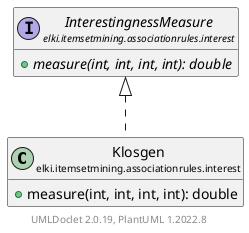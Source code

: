 @startuml
    remove .*\.(Instance|Par|Parameterizer|Factory)$
    set namespaceSeparator none
    hide empty fields
    hide empty methods

    class "<size:14>Klosgen\n<size:10>elki.itemsetmining.associationrules.interest" as elki.itemsetmining.associationrules.interest.Klosgen [[Klosgen.html]] {
        +measure(int, int, int, int): double
    }

    interface "<size:14>InterestingnessMeasure\n<size:10>elki.itemsetmining.associationrules.interest" as elki.itemsetmining.associationrules.interest.InterestingnessMeasure [[InterestingnessMeasure.html]] {
        {abstract} +measure(int, int, int, int): double
    }

    elki.itemsetmining.associationrules.interest.InterestingnessMeasure <|.. elki.itemsetmining.associationrules.interest.Klosgen

    center footer UMLDoclet 2.0.19, PlantUML 1.2022.8
@enduml

